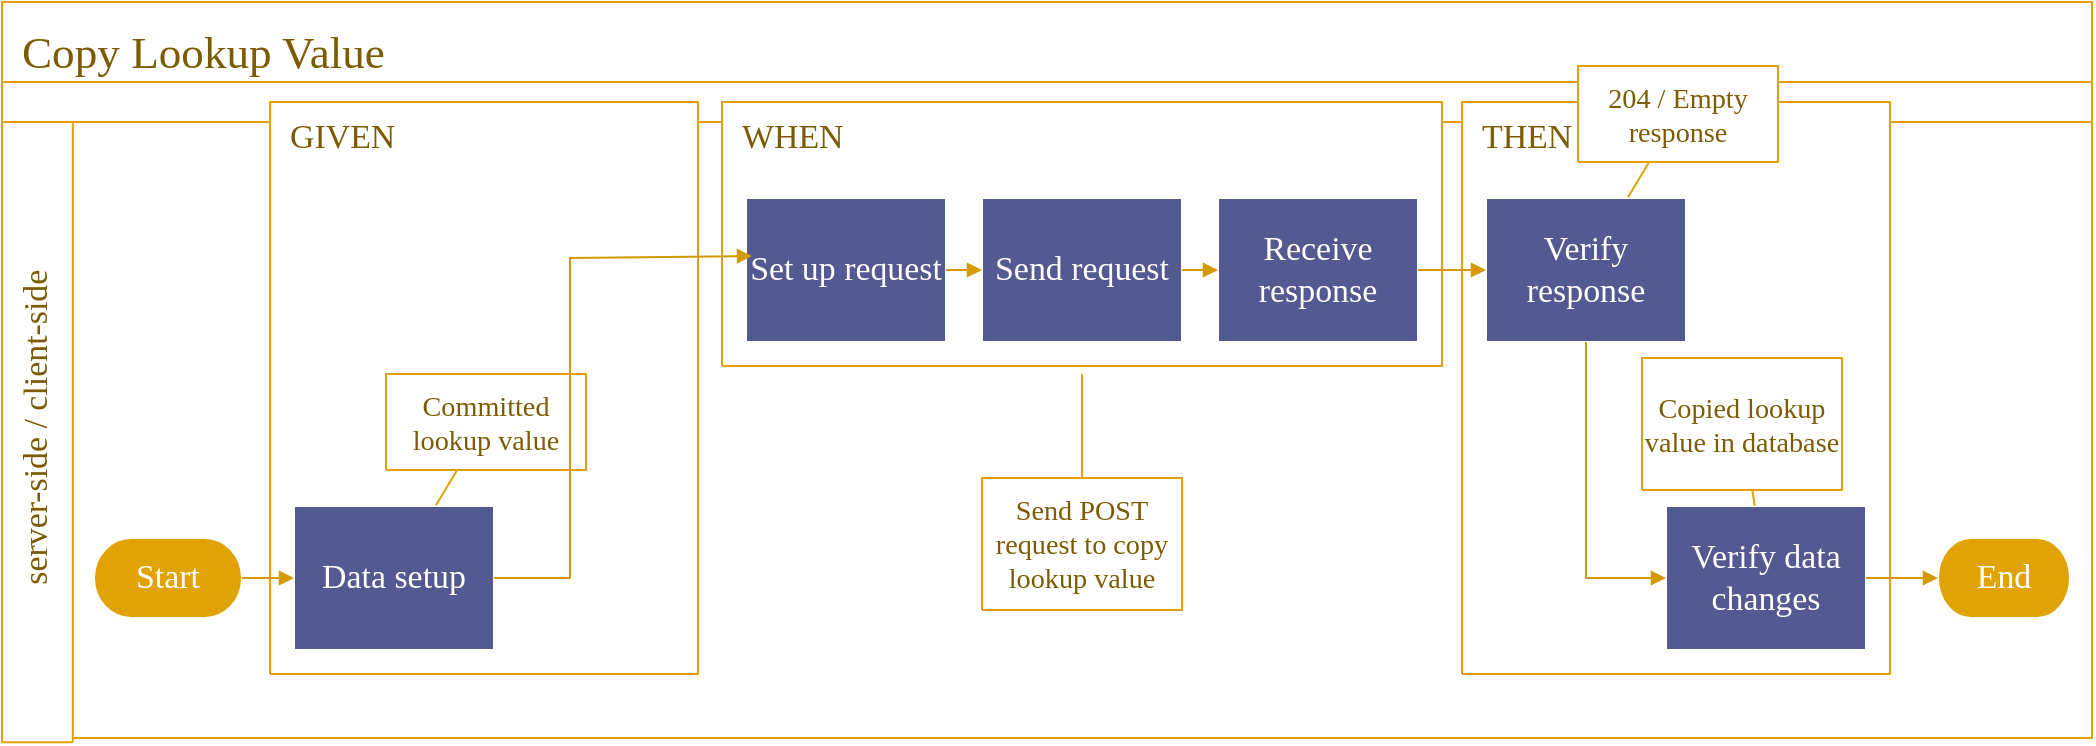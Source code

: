<mxfile version="21.6.5" type="device" pages="2">
  <diagram name="Process" id="Process">
    <mxGraphModel dx="1570" dy="868" grid="1" gridSize="10" guides="1" tooltips="1" connect="1" arrows="1" fold="1" page="1" pageScale="1" pageWidth="827" pageHeight="1169" math="0" shadow="0">
      <root>
        <mxCell id="0" />
        <mxCell id="1" parent="0" />
        <UserObject label="" tags="Background" id="2">
          <mxCell style="vsdxID=1028;fillColor=none;gradientColor=none;strokeColor=none;points=[[0.06,0,0],[0.12,0,0],[0.19,0,0],[0.25,0,0],[0.31,0,0],[0.37,0,0],[0.44,0,0],[0.5,0,0],[0.56,0,0],[0.62,0,0],[0.69,0,0],[0.75,0,0],[0.81,0,0],[0.87,0,0],[0.94,0,0]];labelBackgroundColor=none;rounded=0;html=1;whiteSpace=wrap;" parent="1" vertex="1">
            <mxGeometry x="40" y="72" width="1045" height="368" as="geometry" />
          </mxCell>
        </UserObject>
        <mxCell id="3" style="vsdxID=1029;fillColor=#ffffff;gradientColor=none;fillOpacity=0;shape=stencil(nZBLDoAgDERP0z3SIyjew0SURgSD+Lu9kMZoXLhwN9O+tukAlrNpJg1SzDH4QW/URgNYgZTkjA4UkwJUgGXng+6DX1zLfmoymdXo17xh5zmRJ6Q42BWCfc2oJfdAr+Yv+AP9Cb7OJ3H/2JG1HNGz/84klThPVCc=);strokeColor=#e0a303;points=[[0.06,1,0],[0.13,1,0],[0.19,1,0],[0.25,1,0],[0.31,1,0],[0.37,1,0],[0.44,1,0],[0.5,1,0],[0.56,1,0],[0.63,1,0],[0.69,1,0],[0.75,1,0],[0.81,1,0],[0.88,1,0],[0.94,1,0],[0.06,0,0],[0.13,0,0],[0.19,0,0],[0.25,0,0],[0.31,0,0],[0.37,0,0],[0.44,0,0],[0.5,0,0],[0.56,0,0],[0.63,0,0],[0.69,0,0],[0.75,0,0],[0.81,0,0],[0.88,0,0],[0.94,0,0]];labelBackgroundColor=none;rounded=0;html=1;whiteSpace=wrap;" parent="2" vertex="1">
          <mxGeometry width="1045" height="368" as="geometry" />
        </mxCell>
        <mxCell id="4" value="&lt;div style=&quot;font-size: 1px&quot;&gt;&lt;font style=&quot;font-size:22.58px;font-family:Calibri;color:#7d5b03;direction:ltr;letter-spacing:0px;line-height:120%;opacity:1&quot;&gt;Copy Lookup Value&lt;br&gt;&lt;/font&gt;&lt;/div&gt;" style="verticalAlign=middle;align=left;overflow=width;vsdxID=1030;fillColor=#ffffff;gradientColor=none;shape=stencil(nZBLDoAgDERP0z3SIyjew0SURgSD+Lu9kMZoXLhwN9O+tukAlrNpJg1SzDH4QW/URgNYgZTkjA4UkwJUgGXng+6DX1zLfmoymdXo17xh5zmRJ6Q42BWCfc2oJfdAr+Yv+AP9Cb7OJ3H/2JG1HNGz/84klThPVCc=);strokeColor=#FFFFFF;points=[[0.06,1,0],[0.13,1,0],[0.19,1,0],[0.25,1,0],[0.31,1,0],[0.37,1,0],[0.44,1,0],[0.5,1,0],[0.56,1,0],[0.63,1,0],[0.69,1,0],[0.75,1,0],[0.81,1,0],[0.88,1,0],[0.94,1,0],[0.06,0,0],[0.13,0,0],[0.19,0,0],[0.25,0,0],[0.31,0,0],[0.37,0,0],[0.44,0,0],[0.5,0,0],[0.56,0,0],[0.63,0,0],[0.69,0,0],[0.75,0,0],[0.81,0,0],[0.88,0,0],[0.94,0,0]];labelBackgroundColor=none;rounded=0;html=1;whiteSpace=wrap;" parent="2" vertex="1">
          <mxGeometry x="10" y="10" width="1010" height="30" as="geometry" />
        </mxCell>
        <UserObject label="" tags="Background" id="5">
          <mxCell style="vsdxID=1031;fillColor=#ffffff;gradientColor=none;fillOpacity=0;shape=stencil(nZBLDoAgDERP0z3SIyjew0SURgSD+Lu9kMZoXLhwN9N5bdMClrNpJg1SzDH4QW/URgNYgZTkjA4UkwJUgGXng+6DX1zLfmoymdXo1zxh5z6RO6Q42BWCfc2oJfdAr/AX/IH+BF/rk7hv7MjaZ/L+RirxJ1Gd);strokeColor=#e0a303;points=[];labelBackgroundColor=none;rounded=0;html=1;whiteSpace=wrap;" parent="1" vertex="1">
            <mxGeometry x="40" y="132" width="1045" height="308" as="geometry" />
          </mxCell>
        </UserObject>
        <UserObject label="" tags="Background" id="6">
          <mxCell style="vsdxID=1025;fillColor=none;gradientColor=none;strokeColor=none;points=[];labelBackgroundColor=none;rounded=0;html=1;whiteSpace=wrap;" parent="1" vertex="1">
            <mxGeometry x="40" y="132" width="1045" height="308" as="geometry" />
          </mxCell>
        </UserObject>
        <mxCell id="7" style="vsdxID=1026;fillColor=#ffffff;gradientColor=none;fillOpacity=0;shape=stencil(nZBLDoAgDERP0z3SIyjew0SURgSD+Lu9kMZoXLhwN9O+tukAlrNpJg1SzDH4QW/URgNYgZTkjA4UkwJUgGXng+6DX1zLfmoymdXo17xh5zmRJ6Q42BWCfc2oJfdAr+Yv+AP9Cb7OJ3H/2JG1HNGz/84klThPVCc=);strokeColor=#e0a303;points=[];labelBackgroundColor=none;rounded=0;html=1;whiteSpace=wrap;" parent="6" vertex="1">
          <mxGeometry width="1045" height="308" as="geometry" />
        </mxCell>
        <mxCell id="8" value="&lt;div style=&quot;font-size: 1px&quot;&gt;&lt;font style=&quot;font-size:16.93px;font-family:Calibri;color:#7d5b03;direction:ltr;letter-spacing:0px;line-height:120%;opacity:1&quot;&gt;server-side / client-side&lt;br&gt;&lt;/font&gt;&lt;/div&gt;" style="verticalAlign=middle;align=center;overflow=width;vsdxID=1027;rotation=270;fillColor=#ffffff;gradientColor=none;shape=stencil(nZBLDoAgDERP0z3SIyjew0SURgSD+Lu9kMZoXLhwN9O+tukAlrNpJg1SzDH4QW/URgNYgZTkjA4UkwJUgGXng+6DX1zLfmoymdXo17xh5zmRJ6Q42BWCfc2oJfdAr+Yv+AP9Cb7OJ3H/2JG1HNGz/84klThPVCc=);strokeColor=#e0a303;points=[];labelBackgroundColor=none;rounded=0;html=1;whiteSpace=wrap;" parent="6" vertex="1">
          <mxGeometry x="-139.97" y="134.68" width="315.35" height="35.42" as="geometry" />
        </mxCell>
        <UserObject label="" tags="Background" id="12">
          <mxCell style="vsdxID=1032;fillColor=#ffffff;gradientColor=none;shape=stencil(nZBLDoAgDERP0z3SIyDew0QUooJB/N1eSGM0LFywm2lf23QAxarbRQFna/BuVIfpggasgXNjtfImRAUoAUXvvBq822xHfmkTmdTs9rThpDmWJji7yFWMfEPoZOwHfZpF8A9aCGbno3h/jCYPIJYoPJQ3);strokeColor=#e0a303;points=[];labelBackgroundColor=none;rounded=0;html=1;whiteSpace=wrap;" parent="1" vertex="1">
            <mxGeometry x="80" y="112" width="1005" height="328" as="geometry" />
          </mxCell>
        </UserObject>
        <UserObject label="" tags="Background" id="13">
          <mxCell style="vsdxID=1033;fillColor=none;gradientColor=none;strokeColor=none;points=[];labelBackgroundColor=none;rounded=0;html=1;whiteSpace=wrap;" parent="1" vertex="1">
            <mxGeometry x="80" y="112" width="1005" height="328" as="geometry" />
          </mxCell>
        </UserObject>
        <mxCell id="14" value="&lt;div style=&quot;font-size: 1px&quot;&gt;&lt;/div&gt;" style="verticalAlign=middle;align=center;overflow=width;vsdxID=1034;fillColor=none;gradientColor=none;fillOpacity=0;strokeColor=none;spacingTop=-1;spacingBottom=-1;spacingLeft=-1;spacingRight=-1;points=[];labelBackgroundColor=none;rounded=0;html=1;whiteSpace=wrap;" parent="13" vertex="1">
          <mxGeometry width="1005" height="328" as="geometry" />
        </mxCell>
        <mxCell id="15" value="&lt;div style=&quot;font-size: 1px&quot;&gt;&lt;font style=&quot;font-size:16.93px;font-family:Calibri;color:#7c5b02;direction:ltr;letter-spacing:0px;line-height:120%;opacity:1&quot;&gt;  &lt;br/&gt;&lt;/font&gt;&lt;/div&gt;" style="verticalAlign=middle;align=right;overflow=width;vsdxID=1035;fillColor=#ffffff;gradientColor=none;shape=stencil(nZBLDoAgDERP0z3SIyjew0SURgSD+Lu9kMZoXLhwN9O+tukAlrNpJg1SzDH4QW/URgNYgZTkjA4UkwJUgGXng+6DX1zLfmoymdXo17xh5zmRJ6Q42BWCfc2oJfdAr+Yv+AP9Cb7OJ3H/2JG1HNGz/84klThPVCc=);strokeColor=#e0a303;spacingTop=-1;spacingBottom=-1;spacingLeft=-1;spacingRight=-1;points=[];labelBackgroundColor=none;rounded=0;html=1;whiteSpace=wrap;" parent="13" vertex="1">
          <mxGeometry x="-40" width="1045" height="20" as="geometry" />
        </mxCell>
        <UserObject label="" tags="Container" id="16">
          <mxCell style="vsdxID=1041;fillColor=none;gradientColor=none;strokeColor=none;spacingLeft=1;spacingRight=1;points=[[0.25,0,0],[0.5,0,0],[0.75,0,0],[1,0.25,0],[1,0.5,0],[1,0.75,0],[0.75,0.75,0],[0.5,0.75,0],[0.25,0.75,0],[0.25,0.75,0],[0.25,0.5,0],[0.25,0.25,0]];labelBackgroundColor=none;rounded=0;html=1;whiteSpace=wrap;" parent="1" vertex="1">
            <mxGeometry x="174" y="122" width="214" height="286" as="geometry" />
          </mxCell>
        </UserObject>
        <mxCell id="17" style="vsdxID=1042;fillColor=#ffffff;gradientColor=none;shape=stencil(UzV2Ls5ILEhVNTIoLinKz04tz0wpyVA1dlE1MsrMy0gtyiwBslSNXVWNndPyi1LTi/JL81Ig/IJEkEoQKze/DGRCBUSfAUiHkUElhGdoAOG7QZTmZOYhKTWlkVqYJFmKiXcDVVSSqRDNS0AGIj7SMnNyINGJLI8ef0AhSNwbuwIA);strokeColor=#e0a303;points=[[0.25,0,0],[0.5,0,0],[0.75,0,0],[1,0.25,0],[1,0.5,0],[1,0.75,0],[0.75,1,0],[0.5,1,0],[0.25,1,0],[0,0.75,0],[0,0.5,0],[0,0.25,0]];labelBackgroundColor=none;rounded=0;html=1;whiteSpace=wrap;" parent="16" vertex="1">
          <mxGeometry width="214" height="286" as="geometry" />
        </mxCell>
        <mxCell id="18" value="&lt;div style=&quot;font-size: 1px&quot;&gt;&lt;p style=&quot;text-align:center;margin-left:0;margin-right:0;margin-top:0px;margin-bottom:0px;text-indent:0;vertical-align:middle;direction:ltr;&quot;&gt;&lt;/p&gt;&lt;/div&gt;" style="text;vsdxID=1042;fillColor=none;gradientColor=none;strokeColor=none;points=[[0.25,0,0],[0.5,0,0],[0.75,0,0],[1,0.25,0],[1,0.5,0],[1,0.75,0],[0.75,1,0],[0.5,1,0],[0.25,1,0],[0,0.75,0],[0,0.5,0],[0,0.25,0]];labelBackgroundColor=none;rounded=0;html=1;whiteSpace=wrap;verticalAlign=middle;align=center;overflow=width;;html=1;" parent="17" vertex="1">
          <mxGeometry width="214" height="286" as="geometry" />
        </mxCell>
        <mxCell id="19" style="vsdxID=1044;fillColor=none;gradientColor=none;gradientDirection=north;strokeColor=none;spacingLeft=1;spacingRight=1;points=[[0.25,0,0],[0.5,0,0],[0.75,0,0],[1,0.25,0],[1,0.5,0],[1,0.75,0],[0.75,1,0],[0.5,1,0],[0.25,1,0],[0,0.75,0],[0,0.5,0],[0,0.25,0]];labelBackgroundColor=none;rounded=0;html=1;whiteSpace=wrap;" parent="16" vertex="1">
          <mxGeometry width="214" height="36" as="geometry" />
        </mxCell>
        <mxCell id="20" value="&lt;div style=&quot;font-size: 1px&quot;&gt;&lt;/div&gt;" style="verticalAlign=middle;align=center;overflow=width;vsdxID=1045;fillColor=none;gradientColor=none;strokeColor=none;points=[[0.25,0,0],[0.5,0,0],[0.75,0,0],[1,0.25,0],[1,0.5,0],[1,0.75,0],[0.75,1,0],[0.5,1,0],[0.25,1,0],[0,0.75,0],[0,0.5,0],[0,0.25,0]];labelBackgroundColor=none;rounded=0;html=1;whiteSpace=wrap;" parent="19" vertex="1">
          <mxGeometry width="214" height="36" as="geometry" />
        </mxCell>
        <mxCell id="21" value="&lt;div style=&quot;font-size: 1px&quot;&gt;&lt;font style=&quot;font-size:16.93px;font-family:Calibri;color:#7c5b02;direction:ltr;letter-spacing:0px;line-height:120%;opacity:1&quot;&gt;GIVEN&lt;br/&gt;&lt;/font&gt;&lt;/div&gt;" style="text;vsdxID=1044;fillColor=none;gradientColor=none;gradientDirection=north;strokeColor=none;spacingLeft=1;spacingRight=1;points=[[0.25,0,0],[0.5,0,0],[0.75,0,0],[1,0.25,0],[1,0.5,0],[1,0.75,0],[0.75,1,0],[0.5,1,0],[0.25,1,0],[0,0.75,0],[0,0.5,0],[0,0.25,0]];labelBackgroundColor=none;rounded=0;html=1;whiteSpace=wrap;verticalAlign=middle;align=left;overflow=width;;html=1;" parent="19" vertex="1">
          <mxGeometry x="10" width="200" height="36" as="geometry" />
        </mxCell>
        <UserObject label="" tags="Container" id="22">
          <mxCell style="vsdxID=1046;fillColor=none;gradientColor=none;strokeColor=none;spacingLeft=1;spacingRight=1;points=[[0.25,0,0],[0.5,0,0],[0.75,0,0],[1,0.25,0],[1,0.5,0],[1,0.75,0],[0.75,0.75,0],[0.5,0.75,0],[0.25,0.75,0],[0.25,0.75,0],[0.25,0.5,0],[0.25,0.25,0]];labelBackgroundColor=none;rounded=0;html=1;whiteSpace=wrap;" parent="1" vertex="1">
            <mxGeometry x="400" y="122" width="360" height="132" as="geometry" />
          </mxCell>
        </UserObject>
        <mxCell id="23" style="vsdxID=1047;fillColor=#ffffff;gradientColor=none;shape=stencil(UzV2Ls5ILEhVNTIoLinKz04tz0wpyVA1dlE1MsrMy0gtyiwBslSNXVWNndPyi1LTi/JL81Ig/IJEkEoQKze/DGRCBUSfAUiHkUElhGdoAOG7QZTmZOYhKTWlkVqYJFmKiXcDVVSSqRDNS0AGIj7SMnNyINGJLI8ef0AhSNwbuwIA);strokeColor=#e0a303;points=[[0.25,0,0],[0.5,0,0],[0.75,0,0],[1,0.25,0],[1,0.5,0],[1,0.75,0],[0.75,1,0],[0.5,1,0],[0.25,1,0],[0,0.75,0],[0,0.5,0],[0,0.25,0]];labelBackgroundColor=none;rounded=0;html=1;whiteSpace=wrap;" parent="22" vertex="1">
          <mxGeometry width="360" height="132" as="geometry" />
        </mxCell>
        <mxCell id="24" value="&lt;div style=&quot;font-size: 1px&quot;&gt;&lt;p style=&quot;text-align:center;margin-left:0;margin-right:0;margin-top:0px;margin-bottom:0px;text-indent:0;vertical-align:middle;direction:ltr;&quot;&gt;&lt;/p&gt;&lt;/div&gt;" style="text;vsdxID=1047;fillColor=none;gradientColor=none;strokeColor=none;points=[[0.25,0,0],[0.5,0,0],[0.75,0,0],[1,0.25,0],[1,0.5,0],[1,0.75,0],[0.75,1,0],[0.5,1,0],[0.25,1,0],[0,0.75,0],[0,0.5,0],[0,0.25,0]];labelBackgroundColor=none;rounded=0;html=1;whiteSpace=wrap;verticalAlign=middle;align=center;overflow=width;;html=1;" parent="23" vertex="1">
          <mxGeometry width="360" height="132" as="geometry" />
        </mxCell>
        <mxCell id="25" style="vsdxID=1049;fillColor=none;gradientColor=none;gradientDirection=north;strokeColor=none;spacingLeft=1;spacingRight=1;points=[[0.25,0,0],[0.5,0,0],[0.75,0,0],[1,0.25,0],[1,0.5,0],[1,0.75,0],[0.75,1,0],[0.5,1,0],[0.25,1,0],[0,0.75,0],[0,0.5,0],[0,0.25,0]];labelBackgroundColor=none;rounded=0;html=1;whiteSpace=wrap;" parent="22" vertex="1">
          <mxGeometry x="10" width="350" height="36" as="geometry" />
        </mxCell>
        <mxCell id="26" value="&lt;div style=&quot;font-size: 1px&quot;&gt;&lt;/div&gt;" style="verticalAlign=middle;align=center;overflow=width;vsdxID=1050;fillColor=none;gradientColor=none;strokeColor=none;points=[[0.25,0,0],[0.5,0,0],[0.75,0,0],[1,0.25,0],[1,0.5,0],[1,0.75,0],[0.75,1,0],[0.5,1,0],[0.25,1,0],[0,0.75,0],[0,0.5,0],[0,0.25,0]];labelBackgroundColor=none;rounded=0;html=1;whiteSpace=wrap;" parent="25" vertex="1">
          <mxGeometry width="350.0" height="36" as="geometry" />
        </mxCell>
        <mxCell id="27" value="&lt;div style=&quot;font-size: 1px&quot;&gt;&lt;font style=&quot;font-size:16.93px;font-family:Calibri;color:#7c5b02;direction:ltr;letter-spacing:0px;line-height:120%;opacity:1&quot;&gt;WHEN&lt;br/&gt;&lt;/font&gt;&lt;/div&gt;" style="text;vsdxID=1049;fillColor=none;gradientColor=none;gradientDirection=north;strokeColor=none;spacingLeft=1;spacingRight=1;points=[[0.25,0,0],[0.5,0,0],[0.75,0,0],[1,0.25,0],[1,0.5,0],[1,0.75,0],[0.75,1,0],[0.5,1,0],[0.25,1,0],[0,0.75,0],[0,0.5,0],[0,0.25,0]];labelBackgroundColor=none;rounded=0;html=1;whiteSpace=wrap;verticalAlign=middle;align=left;overflow=width;;html=1;" parent="25" vertex="1">
          <mxGeometry width="350.0" height="36" as="geometry" />
        </mxCell>
        <UserObject label="" tags="Container" id="28">
          <mxCell style="vsdxID=1051;fillColor=none;gradientColor=none;strokeColor=none;spacingLeft=1;spacingRight=1;points=[[0.25,0,0],[0.5,0,0],[0.75,0,0],[1,0.25,0],[1,0.5,0],[1,0.75,0],[0.75,0.75,0],[0.5,0.75,0],[0.25,0.75,0],[0.25,0.75,0],[0.25,0.5,0],[0.25,0.25,0]];labelBackgroundColor=none;rounded=0;html=1;whiteSpace=wrap;" parent="1" vertex="1">
            <mxGeometry x="770" y="122" width="214" height="286" as="geometry" />
          </mxCell>
        </UserObject>
        <mxCell id="29" style="vsdxID=1052;fillColor=#ffffff;gradientColor=none;shape=stencil(UzV2Ls5ILEhVNTIoLinKz04tz0wpyVA1dlE1MsrMy0gtyiwBslSNXVWNndPyi1LTi/JL81Ig/IJEkEoQKze/DGRCBUSfAUiHkUElhGdoAOG7QZTmZOYhKTWlkVqYJFmKiXcDVVSSqRDNS0AGIj7SMnNyINGJLI8ef0AhSNwbuwIA);strokeColor=#e0a303;points=[[0.25,0,0],[0.5,0,0],[0.75,0,0],[1,0.25,0],[1,0.5,0],[1,0.75,0],[0.75,1,0],[0.5,1,0],[0.25,1,0],[0,0.75,0],[0,0.5,0],[0,0.25,0]];labelBackgroundColor=none;rounded=0;html=1;whiteSpace=wrap;" parent="28" vertex="1">
          <mxGeometry width="214" height="286" as="geometry" />
        </mxCell>
        <mxCell id="30" value="&lt;div style=&quot;font-size: 1px&quot;&gt;&lt;p style=&quot;text-align:center;margin-left:0;margin-right:0;margin-top:0px;margin-bottom:0px;text-indent:0;vertical-align:middle;direction:ltr;&quot;&gt;&lt;/p&gt;&lt;/div&gt;" style="text;vsdxID=1052;fillColor=none;gradientColor=none;strokeColor=none;points=[[0.25,0,0],[0.5,0,0],[0.75,0,0],[1,0.25,0],[1,0.5,0],[1,0.75,0],[0.75,1,0],[0.5,1,0],[0.25,1,0],[0,0.75,0],[0,0.5,0],[0,0.25,0]];labelBackgroundColor=none;rounded=0;html=1;whiteSpace=wrap;verticalAlign=middle;align=center;overflow=width;;html=1;" parent="29" vertex="1">
          <mxGeometry width="214" height="286" as="geometry" />
        </mxCell>
        <mxCell id="31" style="vsdxID=1054;fillColor=none;gradientColor=none;gradientDirection=north;strokeColor=none;spacingLeft=1;spacingRight=1;points=[[0.25,0,0],[0.5,0,0],[0.75,0,0],[1,0.25,0],[1,0.5,0],[1,0.75,0],[0.75,1,0],[0.5,1,0],[0.25,1,0],[0,0.75,0],[0,0.5,0],[0,0.25,0]];labelBackgroundColor=none;rounded=0;html=1;whiteSpace=wrap;" parent="28" vertex="1">
          <mxGeometry x="10" width="204" height="36" as="geometry" />
        </mxCell>
        <mxCell id="32" value="&lt;div style=&quot;font-size: 1px&quot;&gt;&lt;/div&gt;" style="verticalAlign=middle;align=center;overflow=width;vsdxID=1055;fillColor=none;gradientColor=none;strokeColor=none;points=[[0.25,0,0],[0.5,0,0],[0.75,0,0],[1,0.25,0],[1,0.5,0],[1,0.75,0],[0.75,1,0],[0.5,1,0],[0.25,1,0],[0,0.75,0],[0,0.5,0],[0,0.25,0]];labelBackgroundColor=none;rounded=0;html=1;whiteSpace=wrap;" parent="31" vertex="1">
          <mxGeometry width="204" height="36" as="geometry" />
        </mxCell>
        <mxCell id="33" value="&lt;div style=&quot;font-size: 1px&quot;&gt;&lt;font style=&quot;font-size:16.93px;font-family:Calibri;color:#7c5b02;direction:ltr;letter-spacing:0px;line-height:120%;opacity:1&quot;&gt;THEN&lt;br/&gt;&lt;/font&gt;&lt;/div&gt;" style="text;vsdxID=1054;fillColor=none;gradientColor=none;gradientDirection=north;strokeColor=none;spacingLeft=1;spacingRight=1;points=[[0.25,0,0],[0.5,0,0],[0.75,0,0],[1,0.25,0],[1,0.5,0],[1,0.75,0],[0.75,1,0],[0.5,1,0],[0.25,1,0],[0,0.75,0],[0,0.5,0],[0,0.25,0]];labelBackgroundColor=none;rounded=0;html=1;whiteSpace=wrap;verticalAlign=middle;align=left;overflow=width;;html=1;" parent="31" vertex="1">
          <mxGeometry width="204" height="36" as="geometry" />
        </mxCell>
        <UserObject label="&lt;div style=&quot;font-size: 1px&quot;&gt;&lt;font style=&quot;font-size:16.93px;font-family:Calibri;color:#ffffff;direction:ltr;letter-spacing:0px;line-height:120%;opacity:1&quot;&gt;Data setup&lt;br/&gt;&lt;/font&gt;&lt;/div&gt;" Function="server-side" tags="Flowchart" id="34">
          <mxCell style="verticalAlign=middle;align=center;overflow=width;vsdxID=7;fillColor=#535991;gradientColor=none;shape=stencil(nZBLDoAgDERP0z3SIyjew0SURgSD+Lu9kMZoXLhwN9O+tukAlrNpJg1SzDH4QW/URgNYgZTkjA4UkwJUgGXng+6DX1zLfmoymdXo17xh5zmRJ6Q42BWCfc2oJfdAr+Yv+AP9Cb7OJ3H/2JG1HNGz/84klThPVCc=);strokeColor=#ffffff;spacingTop=-1;spacingBottom=-1;spacingLeft=-1;spacingRight=-1;points=[[0,0.5,0],[1,0.5,0],[0.5,1,0],[0.5,0,0]];labelBackgroundColor=none;rounded=0;html=1;whiteSpace=wrap;" parent="1" vertex="1">
            <mxGeometry x="186" y="324" width="100" height="72" as="geometry" />
          </mxCell>
        </UserObject>
        <UserObject label="&lt;div style=&quot;font-size: 1px&quot;&gt;&lt;font style=&quot;font-size:16.93px;font-family:Calibri;color:#ffffff;direction:ltr;letter-spacing:0px;line-height:120%;opacity:1&quot;&gt;Send request&lt;br/&gt;&lt;/font&gt;&lt;/div&gt;" Function="client-side" tags="Flowchart" id="36">
          <mxCell style="verticalAlign=middle;align=center;overflow=width;vsdxID=90;fillColor=#535991;gradientColor=none;shape=stencil(nZBLDoAgDERP0z3SIyjew0SURgSD+Lu9kMZoXLhwN9O+tukAlrNpJg1SzDH4QW/URgNYgZTkjA4UkwJUgGXng+6DX1zLfmoymdXo17xh5zmRJ6Q42BWCfc2oJfdAr+Yv+AP9Cb7OJ3H/2JG1HNGz/84klThPVCc=);strokeColor=#ffffff;spacingTop=-1;spacingBottom=-1;spacingLeft=-1;spacingRight=-1;points=[[0,0.5,0],[1,0.5,0],[0.5,1,0],[0.5,0,0]];labelBackgroundColor=none;rounded=0;html=1;whiteSpace=wrap;" parent="1" vertex="1">
            <mxGeometry x="530" y="170" width="100" height="72" as="geometry" />
          </mxCell>
        </UserObject>
        <UserObject label="&lt;div style=&quot;font-size: 1px&quot;&gt;&lt;font style=&quot;font-size:16.93px;font-family:Calibri;color:#ffffff;direction:ltr;letter-spacing:0px;line-height:120%;opacity:1&quot;&gt;Start&lt;br/&gt;&lt;/font&gt;&lt;/div&gt;" Function="server-side" tags="Flowchart" id="37">
          <mxCell style="verticalAlign=middle;align=center;overflow=width;vsdxID=1008;fillColor=#e0a303;gradientColor=none;shape=stencil(nVJbDsIgEDwNnyQIaTxArfcgum2JCM2Ctt5ecGusjW3Uv9md2cewMFWGVnfApAgR/Ql6c4wtUzsmpXEtoIkJMVUxVdYeoUF/cUeKO52VGZ39NXcYqE4WuUSKG4UbIR7xnrTWuIl2u6rVeEgczvriKC5Iu9DqSXI9mMDRRx2Nd2+c1dgAT0N4bXUzbkBU6AG6SXrFgvw09x8DC+/2swXxhYUEXuerjbV0/Sk/P3dK0VdR1R0=);strokeColor=#ffffff;spacingTop=-1;spacingBottom=-1;spacingLeft=-1;spacingRight=-1;points=[[0.5,1,0],[0.5,0,0],[0,0.5,0],[1,0.5,0]];labelBackgroundColor=none;rounded=0;html=1;whiteSpace=wrap;" parent="1" vertex="1">
            <mxGeometry x="86" y="340" width="74" height="40" as="geometry" />
          </mxCell>
        </UserObject>
        <UserObject label="&lt;div style=&quot;font-size: 1px&quot;&gt;&lt;font style=&quot;font-size:16.93px;font-family:Calibri;color:#ffffff;direction:ltr;letter-spacing:0px;line-height:120%;opacity:1&quot;&gt;End&lt;br/&gt;&lt;/font&gt;&lt;/div&gt;" Function="server-side" tags="Flowchart" id="38">
          <mxCell style="verticalAlign=middle;align=center;overflow=width;vsdxID=1013;fillColor=#e0a303;gradientColor=none;shape=stencil(tVJbDsIgEDwNnyQIaTxArfcgdtsSEZoFbb294NZYG9sPE/92dmZfDEyVodM9MClCRH+GwdSxY+rApDSuAzQxRUxVTJWNR2jRX11NuNdZmaOLv+UOI9XJIpdIcSe4E+KJj6S1xs20+02txlPicNEXJ3FB2pVWL5Lr0QSOPupovPvgrMYWeBrCG6vbaQOiwgDQz9IbJ8hvc385YOXd/nJCCt72NcZacn/OL+1OKfoqqnoA);strokeColor=#ffffff;spacingTop=-1;spacingBottom=-1;spacingLeft=-1;spacingRight=-1;points=[[0.5,1,0],[0.5,0,0],[0,0.5,0],[1,0.5,0]];labelBackgroundColor=none;rounded=0;html=1;whiteSpace=wrap;" parent="1" vertex="1">
            <mxGeometry x="1008" y="340" width="66" height="40" as="geometry" />
          </mxCell>
        </UserObject>
        <UserObject label="&lt;div style=&quot;font-size: 1px&quot;&gt;&lt;font style=&quot;font-size:16.93px;font-family:Franklin Gothic Book;color:#FFFFFF;direction:ltr;letter-spacing:0px;line-height:120%;opacity:1&quot;&gt;Receive response&lt;br/&gt;&lt;/font&gt;&lt;/div&gt;" Function="client-side" tags="Flowchart" id="39">
          <mxCell style="verticalAlign=middle;align=center;overflow=width;vsdxID=1016;fillColor=#535991;gradientColor=none;shape=stencil(nZBLDoAgDERP0z3SIyjew0SURgSD+Lu9kMZoXLhwN9O+tukAlrNpJg1SzDH4QW/URgNYgZTkjA4UkwJUgGXng+6DX1zLfmoymdXo17xh5zmRJ6Q42BWCfc2oJfdAr+Yv+AP9Cb7OJ3H/2JG1HNGz/84klThPVCc=);strokeColor=#ffffff;spacingTop=-1;spacingBottom=-1;spacingLeft=-1;spacingRight=-1;points=[[0,0.5,0],[1,0.5,0],[0.5,1,0],[0.5,0,0]];labelBackgroundColor=none;rounded=0;html=1;whiteSpace=wrap;" parent="1" vertex="1">
            <mxGeometry x="648" y="170" width="100" height="72" as="geometry" />
          </mxCell>
        </UserObject>
        <UserObject label="&lt;div style=&quot;font-size: 1px&quot;&gt;&lt;font style=&quot;font-size:16.93px;font-family:Franklin Gothic Book;color:#FFFFFF;direction:ltr;letter-spacing:0px;line-height:120%;opacity:1&quot;&gt;Verify response&lt;br/&gt;&lt;/font&gt;&lt;/div&gt;" Function="client-side" tags="Flowchart" id="40">
          <mxCell style="verticalAlign=middle;align=center;overflow=width;vsdxID=1018;fillColor=#535991;gradientColor=none;shape=stencil(nZBLDoAgDERP0z3SIyjew0SURgSD+Lu9kMZoXLhwN9O+tukAlrNpJg1SzDH4QW/URgNYgZTkjA4UkwJUgGXng+6DX1zLfmoymdXo17xh5zmRJ6Q42BWCfc2oJfdAr+Yv+AP9Cb7OJ3H/2JG1HNGz/84klThPVCc=);strokeColor=#ffffff;spacingTop=-1;spacingBottom=-1;spacingLeft=-1;spacingRight=-1;points=[[0,0.5,0],[1,0.5,0],[0.5,1,0],[0.5,0,0]];labelBackgroundColor=none;rounded=0;html=1;whiteSpace=wrap;" parent="1" vertex="1">
            <mxGeometry x="782" y="170" width="100" height="72" as="geometry" />
          </mxCell>
        </UserObject>
        <UserObject label="&lt;div style=&quot;font-size: 1px&quot;&gt;&lt;font style=&quot;font-size:16.93px;font-family:Franklin Gothic Book;color:#FFFFFF;direction:ltr;letter-spacing:0px;line-height:120%;opacity:1&quot;&gt;Verify data changes&lt;br/&gt;&lt;/font&gt;&lt;/div&gt;" Function="server-side" tags="Flowchart" id="41">
          <mxCell style="verticalAlign=middle;align=center;overflow=width;vsdxID=1021;fillColor=#535991;gradientColor=none;shape=stencil(nZBLDoAgDERP0z3SIyjew0SURgSD+Lu9kMZoXLhwN9O+tukAlrNpJg1SzDH4QW/URgNYgZTkjA4UkwJUgGXng+6DX1zLfmoymdXo17xh5zmRJ6Q42BWCfc2oJfdAr+Yv+AP9Cb7OJ3H/2JG1HNGz/84klThPVCc=);strokeColor=#ffffff;spacingTop=-1;spacingBottom=-1;spacingLeft=-1;spacingRight=-1;points=[[0,0.5,0],[1,0.5,0],[0.5,1,0],[0.5,0,0]];labelBackgroundColor=none;rounded=0;html=1;whiteSpace=wrap;" parent="1" vertex="1">
            <mxGeometry x="872" y="324" width="100" height="72" as="geometry" />
          </mxCell>
        </UserObject>
        <UserObject label="&lt;div style=&quot;font-size: 1px&quot;&gt;&lt;font style=&quot;font-size:16.93px;font-family:Franklin Gothic Book;color:#FFFFFF;direction:ltr;letter-spacing:0px;line-height:120%;opacity:1&quot;&gt;Set up request&lt;br/&gt;&lt;/font&gt;&lt;/div&gt;" Function="client-side" tags="Flowchart" id="42">
          <mxCell style="verticalAlign=middle;align=center;overflow=width;vsdxID=1039;fillColor=#535991;gradientColor=none;shape=stencil(nZBLDoAgDERP0z3SIyjew0SURgSD+Lu9kMZoXLhwN9O+tukAlrNpJg1SzDH4QW/URgNYgZTkjA4UkwJUgGXng+6DX1zLfmoymdXo17xh5zmRJ6Q42BWCfc2oJfdAr+Yv+AP9Cb7OJ3H/2JG1HNGz/84klThPVCc=);strokeColor=#ffffff;spacingTop=-1;spacingBottom=-1;spacingLeft=-1;spacingRight=-1;points=[[0,0.5,0],[1,0.5,0],[0.5,1,0],[0.5,0,0]];labelBackgroundColor=none;rounded=0;html=1;whiteSpace=wrap;" parent="1" vertex="1">
            <mxGeometry x="412" y="170" width="100" height="72" as="geometry" />
          </mxCell>
        </UserObject>
        <UserObject label="&lt;div style=&quot;font-size: 1px&quot;&gt;&lt;p style=&quot;text-align:center;margin-left:0;margin-right:0;margin-top:0px;margin-bottom:0px;text-indent:0;vertical-align:middle;direction:ltr;&quot;&gt;&lt;font style=&quot;font-size:14.11px;font-family:Calibri;color:#7d5b03;direction:ltr;letter-spacing:0px;line-height:120%;opacity:1&quot;&gt;Committed lookup value&lt;br/&gt;&lt;/font&gt;&lt;/p&gt;&lt;/div&gt;" Function="client-side" tags="Callout" id="43">
          <mxCell style="verticalAlign=middle;align=center;overflow=width;vsdxID=1056;fillColor=#ffffff;gradientColor=none;shape=stencil(nZHbDsIgDIafprcLtmF6P+d7LBkTIsLCcOrbC2k8kcyY3f0//UpPQM2ku1EBiikGf1JX00cNtAdE47QKJiYF1AI1gw/qGPzF9ezHLpNZnf2cf7hxnsgZKO7sNoL9gVFr3Af6DK6Cf6ArwaJ8Eu8ZB2Mtr+gVX1oAyUru/p8L5TdLdVVvF/soekiivEt64ptS+wA=);strokeColor=#e0a303;points=[];labelBackgroundColor=none;rounded=0;html=1;whiteSpace=wrap;" parent="1" vertex="1">
            <mxGeometry x="232" y="258" width="100" height="48" as="geometry" />
          </mxCell>
        </UserObject>
        <UserObject label="&lt;div style=&quot;font-size: 1px&quot;&gt;&lt;p style=&quot;text-align:center;margin-left:0;margin-right:0;margin-top:0px;margin-bottom:0px;text-indent:0;vertical-align:middle;direction:ltr;&quot;&gt;&lt;font style=&quot;font-size:14.11px;font-family:Calibri;color:#7d5b03;direction:ltr;letter-spacing:0px;line-height:120%;opacity:1&quot;&gt;Send POST request to copy lookup value&lt;br&gt;&lt;/font&gt;&lt;/p&gt;&lt;/div&gt;" Function="server-side" tags="Callout" id="45">
          <mxCell style="verticalAlign=middle;align=center;overflow=width;vsdxID=1058;fillColor=#ffffff;gradientColor=none;shape=stencil(UzV2Ls5ILEhVNTIoLinKz04tz0wpyVA1dlE1MsrMy0gtyiwBslSNXVWNndPyi1LTi/JL81Ig/IJEkEoQKze/DGRCBUSfAUiHkUElhGdoAOG7QZTmZOYhKYVJkqUYj1IyFaJZD2Qg/JiWmZMDCSK4PK4AMCXaejSVuuYWeuaWOJ2AZj2QgR4lQCFIdBq7AgA=);strokeColor=#e0a303;points=[];labelBackgroundColor=none;rounded=0;html=1;whiteSpace=wrap;" parent="1" vertex="1">
            <mxGeometry x="530" y="310" width="100" height="66" as="geometry" />
          </mxCell>
        </UserObject>
        <UserObject label="&lt;div style=&quot;font-size: 1px&quot;&gt;&lt;p style=&quot;text-align:center;margin-left:0;margin-right:0;margin-top:0px;margin-bottom:0px;text-indent:0;vertical-align:middle;direction:ltr;&quot;&gt;&lt;font style=&quot;font-size:14.11px;font-family:Calibri;color:#7d5b03;direction:ltr;letter-spacing:0px;line-height:120%;opacity:1&quot;&gt;Copied lookup value in database&lt;br&gt;&lt;/font&gt;&lt;/p&gt;&lt;/div&gt;" Function="client-side" tags="Callout" id="46">
          <mxCell style="verticalAlign=middle;align=center;overflow=width;vsdxID=1059;fillColor=#ffffff;gradientColor=none;shape=stencil(nZHLDsIgEEW/hi2BGTFxXet/NCkVIkJDserfC5n4Iqkx3d3LnGFeDJvJdKNmIKYUw0lfbZ8Mwz0DsN7oaFNWDFuGzRCiPsZw8T35sStkUecwlx9ulCdKBog7OSnIHwh11n+gz+Aq+Ae6EqzKZ/GecbDO0Ype8aUFKMXl5v+51Jbj7huXwCUstlK1kUV9mvxEZ8X2AQ==);strokeColor=#e0a303;points=[];labelBackgroundColor=none;rounded=0;html=1;whiteSpace=wrap;" parent="1" vertex="1">
            <mxGeometry x="860" y="250" width="100" height="66" as="geometry" />
          </mxCell>
        </UserObject>
        <UserObject label="&lt;div style=&quot;font-size: 1px&quot;&gt;&lt;p style=&quot;text-align:center;margin-left:0;margin-right:0;margin-top:0px;margin-bottom:0px;text-indent:0;vertical-align:middle;direction:ltr;&quot;&gt;&lt;font style=&quot;font-size:14.11px;font-family:Calibri;color:#7d5b03;direction:ltr;letter-spacing:0px;line-height:120%;opacity:1&quot;&gt;204 / Empty response&lt;br&gt;&lt;/font&gt;&lt;/p&gt;&lt;/div&gt;" Function="client-side" tags="Callout" id="47">
          <mxCell style="verticalAlign=middle;align=center;overflow=width;vsdxID=1060;fillColor=#ffffff;gradientColor=none;shape=stencil(nZHbDsIgDIafprcLtmF6P+d7LBkTIsLCcOrbC2k8kcyY3f0//UpPQM2ku1EBiikGf1JX00cNtAdE47QKJiYF1AI1gw/qGPzF9ezHLpNZnf2cf7hxnsgZKO7sNoL9gVFr3Af6DK6Cf6ArwaJ8Eu8ZB2Mtr+gVX1oAyUru/p8L5TdLdVVvF/soekiivEt64ptS+wA=);strokeColor=#e0a303;points=[];labelBackgroundColor=none;rounded=0;html=1;whiteSpace=wrap;" parent="1" vertex="1">
            <mxGeometry x="828" y="104" width="100" height="48" as="geometry" />
          </mxCell>
        </UserObject>
        <UserObject label="" tags="Connector" id="48">
          <mxCell style="vsdxID=1040;edgeStyle=none;startArrow=none;endArrow=block;startSize=5;endSize=5;strokeColor=#d49a01;spacingTop=0;spacingBottom=0;spacingLeft=0;spacingRight=0;verticalAlign=middle;html=1;labelBackgroundColor=#ffffff;rounded=0;exitX=1;exitY=0.5;exitDx=0;exitDy=0;exitPerimeter=0;entryX=0;entryY=0.5;entryDx=0;entryDy=0;entryPerimeter=0;" parent="1" source="42" target="36" edge="1">
            <mxGeometry relative="1" as="geometry">
              <mxPoint x="1" as="offset" />
              <Array as="points" />
            </mxGeometry>
          </mxCell>
        </UserObject>
        <UserObject label="" tags="Connector" id="49">
          <mxCell style="vsdxID=1024;edgeStyle=none;startArrow=none;endArrow=block;startSize=5;endSize=5;strokeColor=#d49a01;spacingTop=0;spacingBottom=0;spacingLeft=0;spacingRight=0;verticalAlign=middle;html=1;labelBackgroundColor=#FFFFFF;rounded=0;exitX=1;exitY=0.5;exitDx=0;exitDy=0;exitPerimeter=0;entryX=0;entryY=0.5;entryDx=0;entryDy=0;entryPerimeter=0;" parent="1" source="41" target="38" edge="1">
            <mxGeometry relative="1" as="geometry">
              <mxPoint as="offset" />
              <Array as="points" />
            </mxGeometry>
          </mxCell>
        </UserObject>
        <UserObject label="" tags="Connector" id="50">
          <mxCell style="vsdxID=1022;edgeStyle=none;startArrow=none;endArrow=block;startSize=5;endSize=5;strokeColor=#d49a01;spacingTop=0;spacingBottom=0;spacingLeft=0;spacingRight=0;verticalAlign=middle;html=1;labelBackgroundColor=#FFFFFF;rounded=0;exitX=0.5;exitY=1;exitDx=0;exitDy=0;exitPerimeter=0;entryX=0;entryY=0.5;entryDx=0;entryDy=0;entryPerimeter=0;" parent="1" source="40" target="41" edge="1">
            <mxGeometry relative="1" as="geometry">
              <mxPoint as="offset" />
              <Array as="points">
                <mxPoint x="832" y="360" />
              </Array>
            </mxGeometry>
          </mxCell>
        </UserObject>
        <UserObject label="" tags="Connector" id="51">
          <mxCell style="vsdxID=1019;edgeStyle=none;startArrow=none;endArrow=block;startSize=5;endSize=5;strokeColor=#d49a01;spacingTop=0;spacingBottom=0;spacingLeft=0;spacingRight=0;verticalAlign=middle;html=1;labelBackgroundColor=#FFFFFF;rounded=0;exitX=1;exitY=0.5;exitDx=0;exitDy=0;exitPerimeter=0;entryX=0;entryY=0.5;entryDx=0;entryDy=0;entryPerimeter=0;" parent="1" source="39" target="40" edge="1">
            <mxGeometry relative="1" as="geometry">
              <mxPoint as="offset" />
              <Array as="points" />
            </mxGeometry>
          </mxCell>
        </UserObject>
        <UserObject label="" tags="Connector" id="52">
          <mxCell style="vsdxID=87;edgeStyle=none;startArrow=none;endArrow=block;startSize=5;endSize=5;strokeColor=#d49a01;spacingTop=0;spacingBottom=0;spacingLeft=0;spacingRight=0;verticalAlign=middle;html=1;labelBackgroundColor=#ffffff;rounded=0;exitX=1;exitY=0.5;exitDx=0;exitDy=0;exitPerimeter=0;entryX=0.03;entryY=0.403;entryDx=0;entryDy=0;entryPerimeter=0;" parent="1" source="34" target="42" edge="1">
            <mxGeometry relative="1" as="geometry">
              <mxPoint as="offset" />
              <Array as="points">
                <mxPoint x="324" y="360" />
                <mxPoint x="324" y="200" />
              </Array>
              <mxPoint x="324" y="242" as="targetPoint" />
            </mxGeometry>
          </mxCell>
        </UserObject>
        <UserObject label="" tags="Connector" id="54">
          <mxCell style="vsdxID=1017;edgeStyle=none;startArrow=none;endArrow=block;startSize=5;endSize=5;strokeColor=#d49a01;spacingTop=0;spacingBottom=0;spacingLeft=0;spacingRight=0;verticalAlign=middle;html=1;labelBackgroundColor=#FFFFFF;rounded=0;exitX=1;exitY=0.5;exitDx=0;exitDy=0;exitPerimeter=0;entryX=0;entryY=0.5;entryDx=0;entryDy=0;entryPerimeter=0;" parent="1" source="36" target="39" edge="1">
            <mxGeometry relative="1" as="geometry">
              <mxPoint x="1" as="offset" />
              <Array as="points" />
            </mxGeometry>
          </mxCell>
        </UserObject>
        <UserObject label="&lt;div style=&quot;font-size: 1px&quot;&gt;&lt;/div&gt;" tags="Connector" id="55">
          <mxCell style="vsdxID=1015;edgeStyle=none;startArrow=none;endArrow=block;startSize=5;endSize=5;strokeColor=#d49a01;spacingTop=0;spacingBottom=0;spacingLeft=0;spacingRight=0;verticalAlign=middle;html=1;labelBackgroundColor=#ffffff;rounded=0;align=center;exitX=1;exitY=0.5;exitDx=0;exitDy=0;exitPerimeter=0;entryX=0;entryY=0.5;entryDx=0;entryDy=0;entryPerimeter=0;" parent="1" source="37" target="34" edge="1">
            <mxGeometry relative="1" as="geometry">
              <mxPoint as="offset" />
              <Array as="points" />
            </mxGeometry>
          </mxCell>
        </UserObject>
        <UserObject label="" tags="Connector Flowchart Data_Graphic Container Callout" id="56">
          <mxCell parent="1" vertex="1" visible="0">
            <mxGeometry as="geometry" />
          </mxCell>
        </UserObject>
      </root>
    </mxGraphModel>
  </diagram>
  <diagram name="Subprocess" id="Subprocess">
    <mxGraphModel style="default-style2">
      <root>
        <mxCell id="0" />
        <mxCell id="1" parent="0" />
        <UserObject label="" tags="Flowchart" id="2">
          <mxCell style="vsdxID=2;fillColor=#ffffff;gradientColor=none;shape=stencil(UzV2Ls5ILEhVNTIoLinKz04tz0wpyVA1dlE1MsrMy0gtyiwBslSNXVWNndPyi1LTi/JL81Ig/IJEkEoQKze/DGRCBUSfAUiHkUElhGcK4bpBVOZk5iGpNEVVikeloQHZpsK0YlWLz1QgA+HFtMycHEgIIcujBwlQCBKcxq4A);strokeColor=#dfa202;spacingTop=-1;spacingBottom=-1;spacingLeft=-1;spacingRight=-1;points=[[0,0.5,0],[1,0.5,0],[0.5,0,0],[0.5,1,0]];labelBackgroundColor=none;rounded=0;html=1;whiteSpace=wrap;" vertex="1" parent="1">
            <mxGeometry x="539" y="304" width="100" height="60" as="geometry" />
          </mxCell>
        </UserObject>
        <mxCell id="3" value="&lt;div style=&quot;font-size: 1px&quot;&gt;&lt;font style=&quot;font-size:11.29px;font-family:Calibri;color:#7c5b02;direction:ltr;letter-spacing:0px;line-height:120%;opacity:1&quot;&gt;Condition?&lt;br/&gt;&lt;/font&gt;&lt;/div&gt;" style="text;vsdxID=2;fillColor=none;gradientColor=none;strokeColor=none;spacingTop=-1;spacingBottom=-1;spacingLeft=-1;spacingRight=-1;points=[[0,0.5,0],[1,0.5,0],[0.5,0,0],[0.5,1,0]];labelBackgroundColor=none;rounded=0;html=1;whiteSpace=wrap;verticalAlign=middle;align=center;overflow=width;;html=1;" vertex="1" parent="2">
          <mxGeometry x="8.33" y="7.5" width="83.33" height="45" as="geometry" />
        </mxCell>
        <UserObject label="&lt;div style=&quot;font-size: 1px&quot;&gt;&lt;font style=&quot;font-size:11.29px;font-family:Calibri;color:#ffffff;direction:ltr;letter-spacing:0px;line-height:120%;opacity:1&quot;&gt;Process&lt;br/&gt;&lt;/font&gt;&lt;/div&gt;" tags="Flowchart" id="4">
          <mxCell style="verticalAlign=middle;align=center;overflow=width;vsdxID=5;fillColor=#9dff45;gradientColor=none;shape=stencil(nZBLDoAgDERP0z3SIyjew0SURgSD+Lu9kMZoXLhwN9O+tukAlrNpJg1SzDH4QW/URgNYgZTkjA4UkwJUgGXng+6DX1zLfmoymdXo17xh5zmRJ6Q42BWCfc2oJfdAr+Yv+AP9Cb7OJ3H/2JG1HNGz/84klThPVCc=);strokeColor=#ffffff;spacingTop=-1;spacingBottom=-1;spacingLeft=-1;spacingRight=-1;points=[[0,0.5,0],[1,0.5,0],[0.5,1,0],[0.5,0,0]];labelBackgroundColor=none;rounded=0;html=1;whiteSpace=wrap;" vertex="1" parent="1">
            <mxGeometry x="539" y="475" width="100" height="60" as="geometry" />
          </mxCell>
        </UserObject>
        <UserObject label="" tags="Flowchart" id="5">
          <mxCell style="vsdxID=7;fillColor=#35ffe0;gradientColor=none;shape=stencil(UzV2Ls5ILEhVNTIoLinKz04tz0wpyVA1dlE1MsrMy0gtyiwBslSNXVWNndPyi1LTi/JL81Ig/IJEkEoQKze/DGRCBUSfrqEpSI+RQSWEb2hgAOa7QRTnZOYhKbYgQa0hmsH4lBKtkoBrgQyEP9Myc3IgwYQsjx4uQCFImBq7AgA=);strokeColor=#ffffff;spacingTop=-1;spacingBottom=-1;spacingLeft=-1;spacingRight=-1;points=[[0,0.5,0],[1,0.5,0],[0.5,1,0],[0.5,0,0]];labelBackgroundColor=none;rounded=0;html=1;whiteSpace=wrap;" vertex="1" parent="1">
            <mxGeometry x="539" y="132" width="100" height="60" as="geometry" />
          </mxCell>
        </UserObject>
        <mxCell id="6" value="&lt;div style=&quot;font-size: 1px&quot;&gt;&lt;font style=&quot;font-size:11.29px;font-family:Calibri;color:#ffffff;direction:ltr;letter-spacing:0px;line-height:120%;opacity:1&quot;&gt;Data&lt;br/&gt;&lt;/font&gt;&lt;/div&gt;" style="text;vsdxID=7;fillColor=none;gradientColor=none;strokeColor=none;spacingTop=-1;spacingBottom=-1;spacingLeft=-1;spacingRight=-1;points=[[0,0.5,0],[1,0.5,0],[0.5,1,0],[0.5,0,0]];labelBackgroundColor=none;rounded=0;html=1;whiteSpace=wrap;verticalAlign=middle;align=center;overflow=width;;html=1;" vertex="1" parent="5">
          <mxGeometry x="16.67" width="66.67" height="60" as="geometry" />
        </mxCell>
        <UserObject label="&lt;div style=&quot;font-size: 1px&quot;&gt;&lt;font style=&quot;font-size:11.29px;font-family:Calibri;color:#ffffff;direction:ltr;letter-spacing:0px;line-height:120%;opacity:1&quot;&gt;Process&lt;br/&gt;&lt;/font&gt;&lt;/div&gt;" tags="Flowchart" id="7">
          <mxCell style="verticalAlign=middle;align=center;overflow=width;vsdxID=8;fillColor=#9dff45;gradientColor=none;shape=stencil(nZBLDoAgDERP0z3SIyjew0SURgSD+Lu9kMZoXLhwN9O+tukAlrNpJg1SzDH4QW/URgNYgZTkjA4UkwJUgGXng+6DX1zLfmoymdXo17xh5zmRJ6Q42BWCfc2oJfdAr+Yv+AP9Cb7OJ3H/2JG1HNGz/84klThPVCc=);strokeColor=#ffffff;spacingTop=-1;spacingBottom=-1;spacingLeft=-1;spacingRight=-1;points=[[0,0.5,0],[1,0.5,0],[0.5,1,0],[0.5,0,0]];labelBackgroundColor=none;rounded=0;html=1;whiteSpace=wrap;" vertex="1" parent="1">
            <mxGeometry x="539" y="647" width="100" height="60" as="geometry" />
          </mxCell>
        </UserObject>
        <UserObject label="" tags="Connector" id="8">
          <mxCell style="vsdxID=6;edgeStyle=none;startArrow=none;endArrow=classic;startSize=3;endSize=5;strokeColor=#588f25;spacingTop=0;spacingBottom=0;spacingLeft=0;spacingRight=0;verticalAlign=middle;html=1;labelBackgroundColor=#ffffff;rounded=1;exitX=0.5;exitY=1;exitDx=0;exitDy=0;exitPerimeter=0;entryX=0.5;entryY=0;entryDx=0;entryDy=0;entryPerimeter=0;" edge="1" parent="1" source="4" target="7">
            <mxGeometry relative="1" as="geometry">
              <mxPoint x="10" y="-1" as="offset" />
              <Array as="points" />
            </mxGeometry>
          </mxCell>
        </UserObject>
        <UserObject label="&lt;div style=&quot;font-size: 1px&quot;&gt;&lt;font style=&quot;font-size:11.29px;font-family:Calibri;color:#73b834;direction:ltr;letter-spacing:0px;line-height:120%;opacity:1&quot;&gt;No&lt;br/&gt;&lt;/font&gt;&lt;/div&gt;" tags="Connector" id="9">
          <mxCell style="vsdxID=4;edgeStyle=none;startArrow=none;endArrow=classic;startSize=3;endSize=5;strokeColor=#588f25;spacingTop=0;spacingBottom=0;spacingLeft=0;spacingRight=0;verticalAlign=middle;html=1;labelBackgroundColor=#ffffff;rounded=1;align=center;exitX=0.5;exitY=1;exitDx=0;exitDy=0;exitPerimeter=0;entryX=0.5;entryY=0;entryDx=0;entryDy=0;entryPerimeter=0;" edge="1" parent="1" source="2" target="4">
            <mxGeometry relative="1" as="geometry">
              <mxPoint x="10" y="-9" as="offset" />
              <Array as="points" />
            </mxGeometry>
          </mxCell>
        </UserObject>
        <UserObject label="" tags="Connector" id="10">
          <mxCell style="vsdxID=3;edgeStyle=none;startArrow=none;endArrow=classic;startSize=3;endSize=5;strokeColor=#588f25;spacingTop=0;spacingBottom=0;spacingLeft=0;spacingRight=0;verticalAlign=middle;html=1;labelBackgroundColor=#ffffff;rounded=1;exitX=0.5;exitY=1;exitDx=0;exitDy=0;exitPerimeter=0;entryX=0.5;entryY=0;entryDx=0;entryDy=0;entryPerimeter=0;" edge="1" parent="1" source="5" target="2">
            <mxGeometry relative="1" as="geometry">
              <mxPoint x="10" y="-1" as="offset" />
              <Array as="points" />
            </mxGeometry>
          </mxCell>
        </UserObject>
        <UserObject label="&lt;div style=&quot;font-size: 1px&quot;&gt;&lt;font style=&quot;font-size:11.29px;font-family:Calibri;color:#73b834;direction:ltr;letter-spacing:0px;line-height:120%;opacity:1&quot;&gt;Yes&lt;br/&gt;&lt;/font&gt;&lt;/div&gt;" tags="Connector" id="11">
          <mxCell style="vsdxID=1;edgeStyle=none;startArrow=none;endArrow=classic;startSize=3;endSize=5;strokeColor=#588f25;spacingTop=0;spacingBottom=0;spacingLeft=0;spacingRight=0;verticalAlign=middle;html=1;labelBackgroundColor=#ffffff;rounded=1;align=center;exitX=1;exitY=0.5;exitDx=0;exitDy=0;exitPerimeter=0;entryX=1;entryY=0.5;entryDx=0;entryDy=0;entryPerimeter=0;" edge="1" parent="1" source="2" target="7">
            <mxGeometry relative="1" as="geometry">
              <mxPoint x="10" y="-21" as="offset" />
              <Array as="points">
                <mxPoint x="724" y="334" />
                <mxPoint x="724" y="677.23" />
              </Array>
            </mxGeometry>
          </mxCell>
        </UserObject>
        <UserObject label="" tags="Connector Flowchart Data_Graphic Container Callout Connector Flowchart" id="12">
          <mxCell vertex="1" parent="1" visible="0">
            <mxGeometry as="geometry" />
          </mxCell>
        </UserObject>
      </root>
    </mxGraphModel>
  </diagram>
</mxfile>
